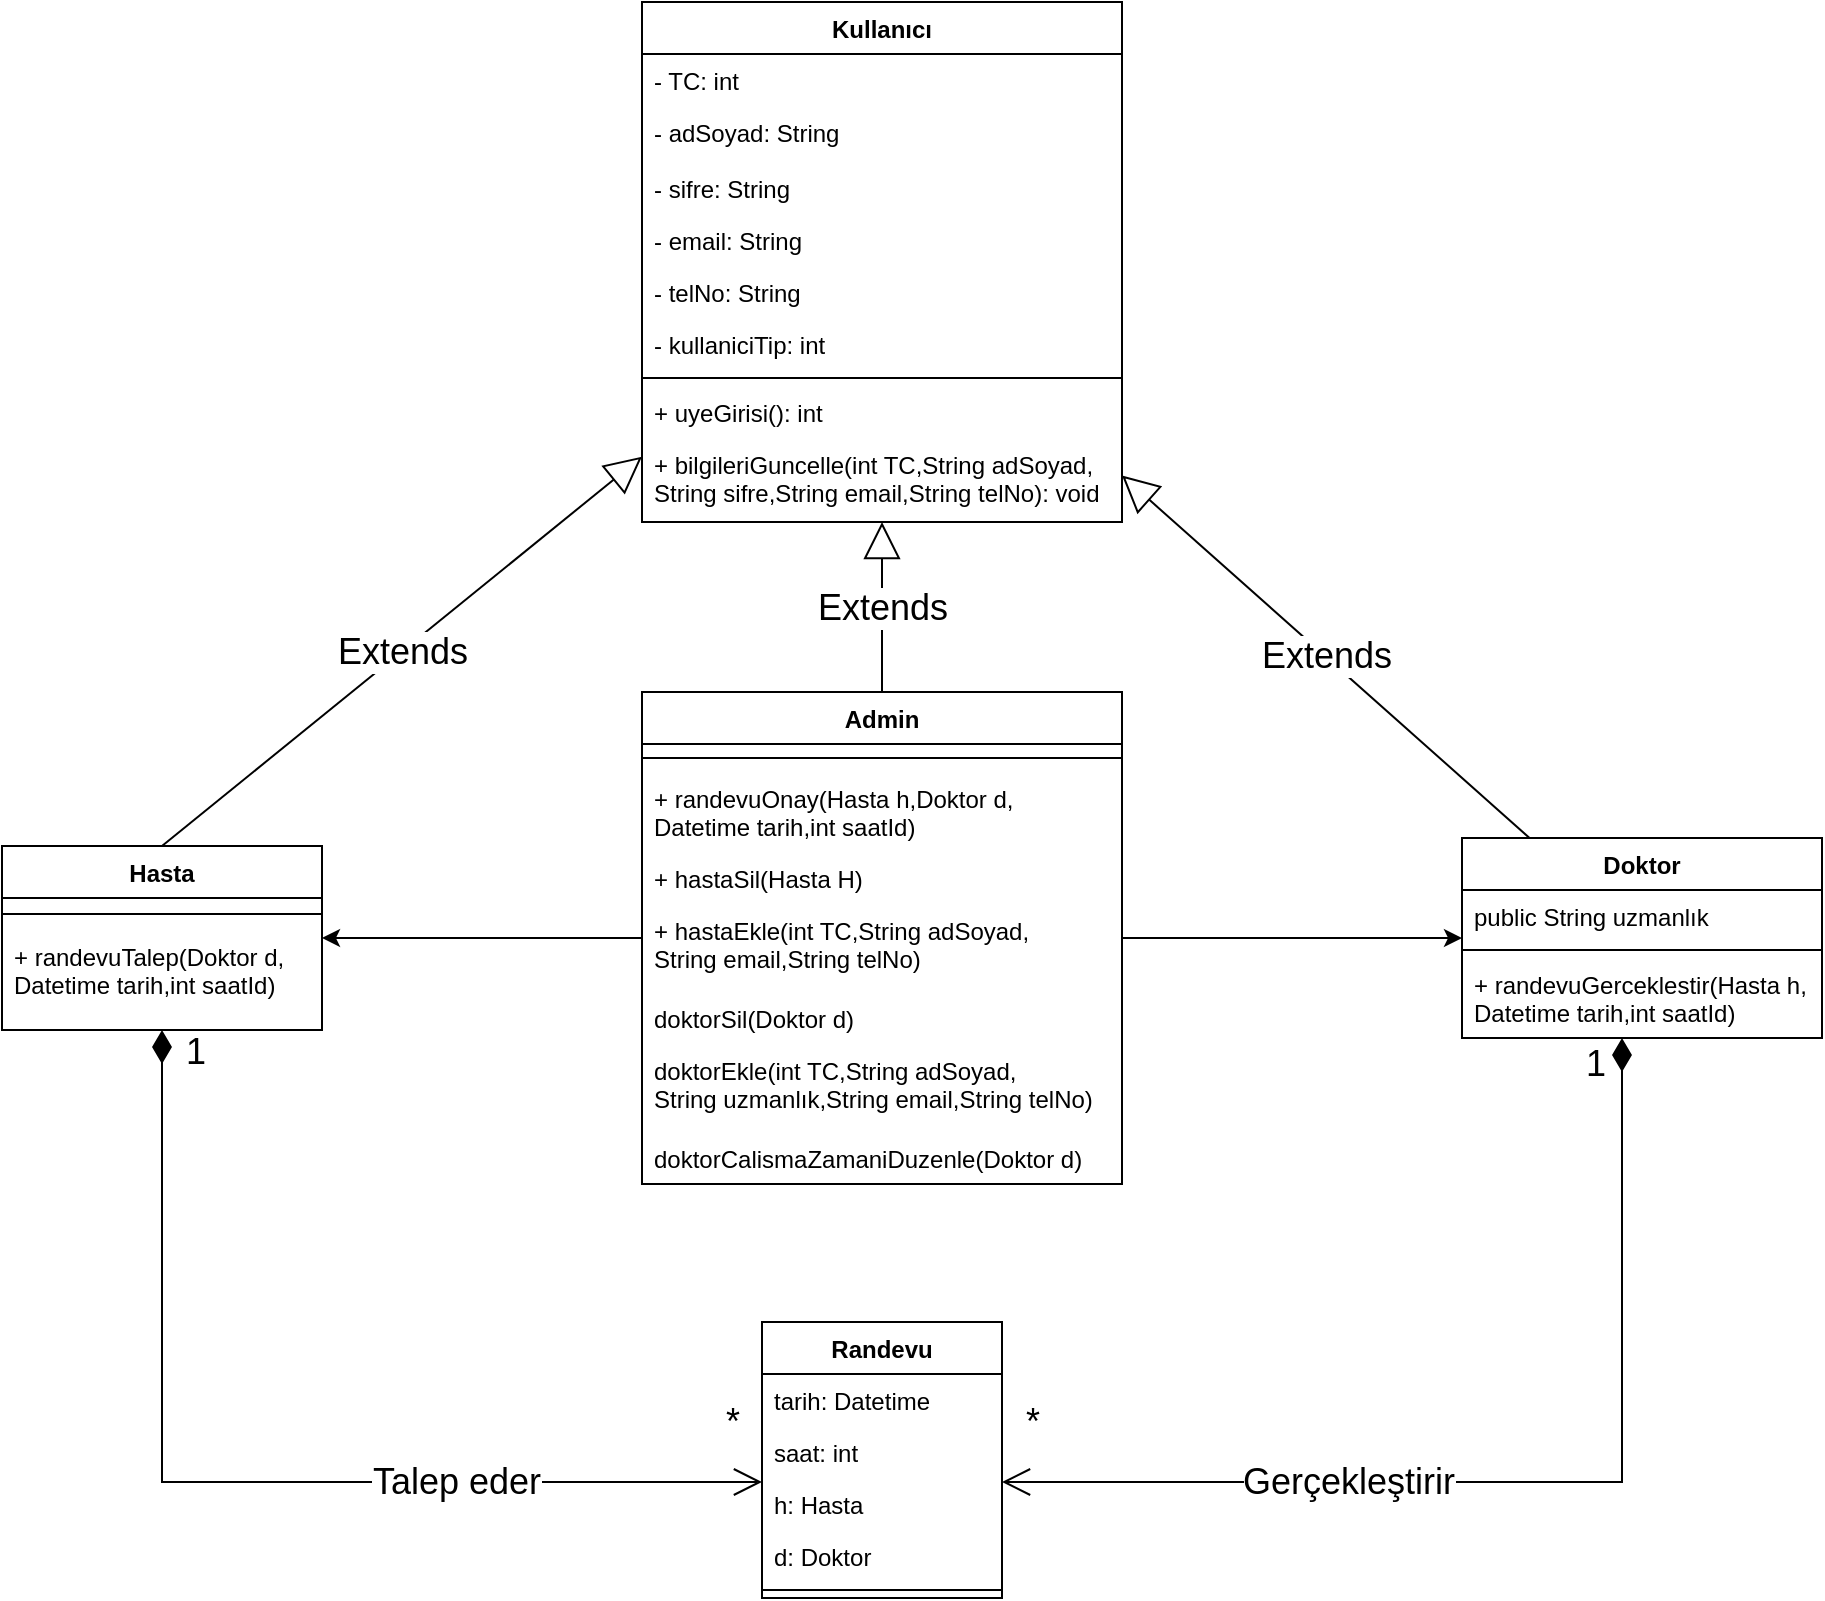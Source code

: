 <mxfile version="20.5.0" type="github">
  <diagram id="C5RBs43oDa-KdzZeNtuy" name="Page-1">
    <mxGraphModel dx="1245" dy="570" grid="1" gridSize="10" guides="1" tooltips="1" connect="1" arrows="1" fold="1" page="1" pageScale="1" pageWidth="827" pageHeight="1169" math="0" shadow="0">
      <root>
        <mxCell id="WIyWlLk6GJQsqaUBKTNV-0" />
        <mxCell id="WIyWlLk6GJQsqaUBKTNV-1" parent="WIyWlLk6GJQsqaUBKTNV-0" />
        <mxCell id="bEmsoelBq0z3LO-BxMiq-0" value="Kullanıcı" style="swimlane;fontStyle=1;align=center;verticalAlign=top;childLayout=stackLayout;horizontal=1;startSize=26;horizontalStack=0;resizeParent=1;resizeParentMax=0;resizeLast=0;collapsible=1;marginBottom=0;" parent="WIyWlLk6GJQsqaUBKTNV-1" vertex="1">
          <mxGeometry x="360" y="20" width="240" height="260" as="geometry" />
        </mxCell>
        <mxCell id="bEmsoelBq0z3LO-BxMiq-1" value="- TC: int" style="text;strokeColor=none;fillColor=none;align=left;verticalAlign=top;spacingLeft=4;spacingRight=4;overflow=hidden;rotatable=0;points=[[0,0.5],[1,0.5]];portConstraint=eastwest;" parent="bEmsoelBq0z3LO-BxMiq-0" vertex="1">
          <mxGeometry y="26" width="240" height="26" as="geometry" />
        </mxCell>
        <mxCell id="bEmsoelBq0z3LO-BxMiq-24" value="- adSoyad: String" style="text;strokeColor=none;fillColor=none;align=left;verticalAlign=top;spacingLeft=4;spacingRight=4;overflow=hidden;rotatable=0;points=[[0,0.5],[1,0.5]];portConstraint=eastwest;" parent="bEmsoelBq0z3LO-BxMiq-0" vertex="1">
          <mxGeometry y="52" width="240" height="28" as="geometry" />
        </mxCell>
        <mxCell id="bEmsoelBq0z3LO-BxMiq-25" value="- sifre: String" style="text;strokeColor=none;fillColor=none;align=left;verticalAlign=top;spacingLeft=4;spacingRight=4;overflow=hidden;rotatable=0;points=[[0,0.5],[1,0.5]];portConstraint=eastwest;" parent="bEmsoelBq0z3LO-BxMiq-0" vertex="1">
          <mxGeometry y="80" width="240" height="26" as="geometry" />
        </mxCell>
        <mxCell id="bEmsoelBq0z3LO-BxMiq-26" value="- email: String" style="text;strokeColor=none;fillColor=none;align=left;verticalAlign=top;spacingLeft=4;spacingRight=4;overflow=hidden;rotatable=0;points=[[0,0.5],[1,0.5]];portConstraint=eastwest;" parent="bEmsoelBq0z3LO-BxMiq-0" vertex="1">
          <mxGeometry y="106" width="240" height="26" as="geometry" />
        </mxCell>
        <mxCell id="bEmsoelBq0z3LO-BxMiq-28" value="- telNo: String" style="text;strokeColor=none;fillColor=none;align=left;verticalAlign=top;spacingLeft=4;spacingRight=4;overflow=hidden;rotatable=0;points=[[0,0.5],[1,0.5]];portConstraint=eastwest;" parent="bEmsoelBq0z3LO-BxMiq-0" vertex="1">
          <mxGeometry y="132" width="240" height="26" as="geometry" />
        </mxCell>
        <mxCell id="bEmsoelBq0z3LO-BxMiq-27" value="- kullaniciTip: int" style="text;strokeColor=none;fillColor=none;align=left;verticalAlign=top;spacingLeft=4;spacingRight=4;overflow=hidden;rotatable=0;points=[[0,0.5],[1,0.5]];portConstraint=eastwest;" parent="bEmsoelBq0z3LO-BxMiq-0" vertex="1">
          <mxGeometry y="158" width="240" height="26" as="geometry" />
        </mxCell>
        <mxCell id="bEmsoelBq0z3LO-BxMiq-2" value="" style="line;strokeWidth=1;fillColor=none;align=left;verticalAlign=middle;spacingTop=-1;spacingLeft=3;spacingRight=3;rotatable=0;labelPosition=right;points=[];portConstraint=eastwest;strokeColor=inherit;" parent="bEmsoelBq0z3LO-BxMiq-0" vertex="1">
          <mxGeometry y="184" width="240" height="8" as="geometry" />
        </mxCell>
        <mxCell id="bEmsoelBq0z3LO-BxMiq-3" value="+ uyeGirisi(): int" style="text;strokeColor=none;fillColor=none;align=left;verticalAlign=top;spacingLeft=4;spacingRight=4;overflow=hidden;rotatable=0;points=[[0,0.5],[1,0.5]];portConstraint=eastwest;" parent="bEmsoelBq0z3LO-BxMiq-0" vertex="1">
          <mxGeometry y="192" width="240" height="26" as="geometry" />
        </mxCell>
        <mxCell id="bEmsoelBq0z3LO-BxMiq-30" value="+ bilgileriGuncelle(int TC,String adSoyad,&#xa;String sifre,String email,String telNo): void" style="text;strokeColor=none;fillColor=none;align=left;verticalAlign=top;spacingLeft=4;spacingRight=4;overflow=hidden;rotatable=0;points=[[0,0.5],[1,0.5]];portConstraint=eastwest;" parent="bEmsoelBq0z3LO-BxMiq-0" vertex="1">
          <mxGeometry y="218" width="240" height="42" as="geometry" />
        </mxCell>
        <mxCell id="bEmsoelBq0z3LO-BxMiq-4" value="Admin" style="swimlane;fontStyle=1;align=center;verticalAlign=top;childLayout=stackLayout;horizontal=1;startSize=26;horizontalStack=0;resizeParent=1;resizeParentMax=0;resizeLast=0;collapsible=1;marginBottom=0;" parent="WIyWlLk6GJQsqaUBKTNV-1" vertex="1">
          <mxGeometry x="360" y="365" width="240" height="246" as="geometry" />
        </mxCell>
        <mxCell id="bEmsoelBq0z3LO-BxMiq-6" value="" style="line;strokeWidth=1;fillColor=none;align=left;verticalAlign=middle;spacingTop=-1;spacingLeft=3;spacingRight=3;rotatable=0;labelPosition=right;points=[];portConstraint=eastwest;strokeColor=inherit;" parent="bEmsoelBq0z3LO-BxMiq-4" vertex="1">
          <mxGeometry y="26" width="240" height="14" as="geometry" />
        </mxCell>
        <mxCell id="bEmsoelBq0z3LO-BxMiq-7" value="+ randevuOnay(Hasta h,Doktor d,&#xa;Datetime tarih,int saatId)" style="text;strokeColor=none;fillColor=none;align=left;verticalAlign=top;spacingLeft=4;spacingRight=4;overflow=hidden;rotatable=0;points=[[0,0.5],[1,0.5]];portConstraint=eastwest;" parent="bEmsoelBq0z3LO-BxMiq-4" vertex="1">
          <mxGeometry y="40" width="240" height="40" as="geometry" />
        </mxCell>
        <mxCell id="bEmsoelBq0z3LO-BxMiq-34" value="+ hastaSil(Hasta H)" style="text;strokeColor=none;fillColor=none;align=left;verticalAlign=top;spacingLeft=4;spacingRight=4;overflow=hidden;rotatable=0;points=[[0,0.5],[1,0.5]];portConstraint=eastwest;" parent="bEmsoelBq0z3LO-BxMiq-4" vertex="1">
          <mxGeometry y="80" width="240" height="26" as="geometry" />
        </mxCell>
        <mxCell id="u4J7B_VSAxUrDg4Sdjqu-1" value="+ hastaEkle(int TC,String adSoyad,&#xa;String email,String telNo)" style="text;strokeColor=none;fillColor=none;align=left;verticalAlign=top;spacingLeft=4;spacingRight=4;overflow=hidden;rotatable=0;points=[[0,0.5],[1,0.5]];portConstraint=eastwest;" vertex="1" parent="bEmsoelBq0z3LO-BxMiq-4">
          <mxGeometry y="106" width="240" height="44" as="geometry" />
        </mxCell>
        <mxCell id="bEmsoelBq0z3LO-BxMiq-36" value="doktorSil(Doktor d)" style="text;strokeColor=none;fillColor=none;align=left;verticalAlign=top;spacingLeft=4;spacingRight=4;overflow=hidden;rotatable=0;points=[[0,0.5],[1,0.5]];portConstraint=eastwest;" parent="bEmsoelBq0z3LO-BxMiq-4" vertex="1">
          <mxGeometry y="150" width="240" height="26" as="geometry" />
        </mxCell>
        <mxCell id="bEmsoelBq0z3LO-BxMiq-37" value="doktorEkle(int TC,String adSoyad,&#xa;String uzmanlık,String email,String telNo)" style="text;strokeColor=none;fillColor=none;align=left;verticalAlign=top;spacingLeft=4;spacingRight=4;overflow=hidden;rotatable=0;points=[[0,0.5],[1,0.5]];portConstraint=eastwest;" parent="bEmsoelBq0z3LO-BxMiq-4" vertex="1">
          <mxGeometry y="176" width="240" height="44" as="geometry" />
        </mxCell>
        <mxCell id="bEmsoelBq0z3LO-BxMiq-38" value="doktorCalismaZamaniDuzenle(Doktor d)" style="text;strokeColor=none;fillColor=none;align=left;verticalAlign=top;spacingLeft=4;spacingRight=4;overflow=hidden;rotatable=0;points=[[0,0.5],[1,0.5]];portConstraint=eastwest;" parent="bEmsoelBq0z3LO-BxMiq-4" vertex="1">
          <mxGeometry y="220" width="240" height="26" as="geometry" />
        </mxCell>
        <mxCell id="bEmsoelBq0z3LO-BxMiq-8" value="Hasta" style="swimlane;fontStyle=1;align=center;verticalAlign=top;childLayout=stackLayout;horizontal=1;startSize=26;horizontalStack=0;resizeParent=1;resizeParentMax=0;resizeLast=0;collapsible=1;marginBottom=0;" parent="WIyWlLk6GJQsqaUBKTNV-1" vertex="1">
          <mxGeometry x="40" y="442" width="160" height="92" as="geometry" />
        </mxCell>
        <mxCell id="bEmsoelBq0z3LO-BxMiq-10" value="" style="line;strokeWidth=1;fillColor=none;align=left;verticalAlign=middle;spacingTop=-1;spacingLeft=3;spacingRight=3;rotatable=0;labelPosition=right;points=[];portConstraint=eastwest;strokeColor=inherit;" parent="bEmsoelBq0z3LO-BxMiq-8" vertex="1">
          <mxGeometry y="26" width="160" height="16" as="geometry" />
        </mxCell>
        <mxCell id="bEmsoelBq0z3LO-BxMiq-11" value="+ randevuTalep(Doktor d,&#xa;Datetime tarih,int saatId)" style="text;strokeColor=none;fillColor=none;align=left;verticalAlign=top;spacingLeft=4;spacingRight=4;overflow=hidden;rotatable=0;points=[[0,0.5],[1,0.5]];portConstraint=eastwest;" parent="bEmsoelBq0z3LO-BxMiq-8" vertex="1">
          <mxGeometry y="42" width="160" height="50" as="geometry" />
        </mxCell>
        <mxCell id="bEmsoelBq0z3LO-BxMiq-12" value="Doktor" style="swimlane;fontStyle=1;align=center;verticalAlign=top;childLayout=stackLayout;horizontal=1;startSize=26;horizontalStack=0;resizeParent=1;resizeParentMax=0;resizeLast=0;collapsible=1;marginBottom=0;" parent="WIyWlLk6GJQsqaUBKTNV-1" vertex="1">
          <mxGeometry x="770" y="438" width="180" height="100" as="geometry" />
        </mxCell>
        <mxCell id="bEmsoelBq0z3LO-BxMiq-13" value="public String uzmanlık" style="text;strokeColor=none;fillColor=none;align=left;verticalAlign=top;spacingLeft=4;spacingRight=4;overflow=hidden;rotatable=0;points=[[0,0.5],[1,0.5]];portConstraint=eastwest;" parent="bEmsoelBq0z3LO-BxMiq-12" vertex="1">
          <mxGeometry y="26" width="180" height="26" as="geometry" />
        </mxCell>
        <mxCell id="bEmsoelBq0z3LO-BxMiq-14" value="" style="line;strokeWidth=1;fillColor=none;align=left;verticalAlign=middle;spacingTop=-1;spacingLeft=3;spacingRight=3;rotatable=0;labelPosition=right;points=[];portConstraint=eastwest;strokeColor=inherit;" parent="bEmsoelBq0z3LO-BxMiq-12" vertex="1">
          <mxGeometry y="52" width="180" height="8" as="geometry" />
        </mxCell>
        <mxCell id="bEmsoelBq0z3LO-BxMiq-15" value="+ randevuGerceklestir(Hasta h,&#xa;Datetime tarih,int saatId)" style="text;strokeColor=none;fillColor=none;align=left;verticalAlign=top;spacingLeft=4;spacingRight=4;overflow=hidden;rotatable=0;points=[[0,0.5],[1,0.5]];portConstraint=eastwest;" parent="bEmsoelBq0z3LO-BxMiq-12" vertex="1">
          <mxGeometry y="60" width="180" height="40" as="geometry" />
        </mxCell>
        <mxCell id="bEmsoelBq0z3LO-BxMiq-16" value="Randevu" style="swimlane;fontStyle=1;align=center;verticalAlign=top;childLayout=stackLayout;horizontal=1;startSize=26;horizontalStack=0;resizeParent=1;resizeParentMax=0;resizeLast=0;collapsible=1;marginBottom=0;" parent="WIyWlLk6GJQsqaUBKTNV-1" vertex="1">
          <mxGeometry x="420" y="680" width="120" height="138" as="geometry" />
        </mxCell>
        <mxCell id="bEmsoelBq0z3LO-BxMiq-17" value="tarih: Datetime" style="text;strokeColor=none;fillColor=none;align=left;verticalAlign=top;spacingLeft=4;spacingRight=4;overflow=hidden;rotatable=0;points=[[0,0.5],[1,0.5]];portConstraint=eastwest;" parent="bEmsoelBq0z3LO-BxMiq-16" vertex="1">
          <mxGeometry y="26" width="120" height="26" as="geometry" />
        </mxCell>
        <mxCell id="bEmsoelBq0z3LO-BxMiq-33" value="saat: int" style="text;strokeColor=none;fillColor=none;align=left;verticalAlign=top;spacingLeft=4;spacingRight=4;overflow=hidden;rotatable=0;points=[[0,0.5],[1,0.5]];portConstraint=eastwest;" parent="bEmsoelBq0z3LO-BxMiq-16" vertex="1">
          <mxGeometry y="52" width="120" height="26" as="geometry" />
        </mxCell>
        <mxCell id="bEmsoelBq0z3LO-BxMiq-31" value="h: Hasta" style="text;strokeColor=none;fillColor=none;align=left;verticalAlign=top;spacingLeft=4;spacingRight=4;overflow=hidden;rotatable=0;points=[[0,0.5],[1,0.5]];portConstraint=eastwest;" parent="bEmsoelBq0z3LO-BxMiq-16" vertex="1">
          <mxGeometry y="78" width="120" height="26" as="geometry" />
        </mxCell>
        <mxCell id="bEmsoelBq0z3LO-BxMiq-32" value="d: Doktor" style="text;strokeColor=none;fillColor=none;align=left;verticalAlign=top;spacingLeft=4;spacingRight=4;overflow=hidden;rotatable=0;points=[[0,0.5],[1,0.5]];portConstraint=eastwest;" parent="bEmsoelBq0z3LO-BxMiq-16" vertex="1">
          <mxGeometry y="104" width="120" height="26" as="geometry" />
        </mxCell>
        <mxCell id="bEmsoelBq0z3LO-BxMiq-18" value="" style="line;strokeWidth=1;fillColor=none;align=left;verticalAlign=middle;spacingTop=-1;spacingLeft=3;spacingRight=3;rotatable=0;labelPosition=right;points=[];portConstraint=eastwest;strokeColor=inherit;" parent="bEmsoelBq0z3LO-BxMiq-16" vertex="1">
          <mxGeometry y="130" width="120" height="8" as="geometry" />
        </mxCell>
        <mxCell id="bEmsoelBq0z3LO-BxMiq-39" value="&lt;font style=&quot;font-size: 18px;&quot;&gt;1&lt;/font&gt;" style="endArrow=open;html=1;endSize=12;startArrow=diamondThin;startSize=14;startFill=1;edgeStyle=orthogonalEdgeStyle;align=left;verticalAlign=bottom;rounded=0;" parent="WIyWlLk6GJQsqaUBKTNV-1" source="bEmsoelBq0z3LO-BxMiq-8" target="bEmsoelBq0z3LO-BxMiq-16" edge="1">
          <mxGeometry x="-0.906" y="10" relative="1" as="geometry">
            <mxPoint x="370" y="590" as="sourcePoint" />
            <mxPoint x="530" y="590" as="targetPoint" />
            <Array as="points">
              <mxPoint x="120" y="760" />
            </Array>
            <mxPoint as="offset" />
          </mxGeometry>
        </mxCell>
        <mxCell id="bEmsoelBq0z3LO-BxMiq-41" value="Talep eder" style="edgeLabel;html=1;align=center;verticalAlign=middle;resizable=0;points=[];fontSize=18;" parent="bEmsoelBq0z3LO-BxMiq-39" vertex="1" connectable="0">
          <mxGeometry x="0.258" relative="1" as="geometry">
            <mxPoint x="42" as="offset" />
          </mxGeometry>
        </mxCell>
        <mxCell id="bEmsoelBq0z3LO-BxMiq-40" value="*" style="text;html=1;align=center;verticalAlign=middle;resizable=0;points=[];autosize=1;strokeColor=none;fillColor=none;fontSize=18;" parent="WIyWlLk6GJQsqaUBKTNV-1" vertex="1">
          <mxGeometry x="390" y="710" width="30" height="40" as="geometry" />
        </mxCell>
        <mxCell id="bEmsoelBq0z3LO-BxMiq-42" value="1" style="endArrow=open;html=1;endSize=12;startArrow=diamondThin;startSize=14;startFill=1;edgeStyle=orthogonalEdgeStyle;align=left;verticalAlign=bottom;rounded=0;fontSize=18;" parent="WIyWlLk6GJQsqaUBKTNV-1" source="bEmsoelBq0z3LO-BxMiq-12" target="bEmsoelBq0z3LO-BxMiq-16" edge="1">
          <mxGeometry x="-0.9" y="-20" relative="1" as="geometry">
            <mxPoint x="720" y="670" as="sourcePoint" />
            <mxPoint x="880" y="670" as="targetPoint" />
            <Array as="points">
              <mxPoint x="850" y="760" />
            </Array>
            <mxPoint as="offset" />
          </mxGeometry>
        </mxCell>
        <mxCell id="bEmsoelBq0z3LO-BxMiq-44" value="Gerçekleştirir" style="edgeLabel;html=1;align=center;verticalAlign=middle;resizable=0;points=[];fontSize=18;" parent="bEmsoelBq0z3LO-BxMiq-42" vertex="1" connectable="0">
          <mxGeometry x="0.351" y="-1" relative="1" as="geometry">
            <mxPoint y="1" as="offset" />
          </mxGeometry>
        </mxCell>
        <mxCell id="bEmsoelBq0z3LO-BxMiq-43" value="*" style="text;html=1;align=center;verticalAlign=middle;resizable=0;points=[];autosize=1;strokeColor=none;fillColor=none;fontSize=18;" parent="WIyWlLk6GJQsqaUBKTNV-1" vertex="1">
          <mxGeometry x="540" y="710" width="30" height="40" as="geometry" />
        </mxCell>
        <mxCell id="bEmsoelBq0z3LO-BxMiq-45" value="Extends" style="endArrow=block;endSize=16;endFill=0;html=1;rounded=0;fontSize=18;" parent="WIyWlLk6GJQsqaUBKTNV-1" source="bEmsoelBq0z3LO-BxMiq-4" target="bEmsoelBq0z3LO-BxMiq-0" edge="1">
          <mxGeometry width="160" relative="1" as="geometry">
            <mxPoint x="80" y="290" as="sourcePoint" />
            <mxPoint x="240" y="290" as="targetPoint" />
          </mxGeometry>
        </mxCell>
        <mxCell id="bEmsoelBq0z3LO-BxMiq-46" value="Extends" style="endArrow=block;endSize=16;endFill=0;html=1;rounded=0;fontSize=18;exitX=0.5;exitY=0;exitDx=0;exitDy=0;" parent="WIyWlLk6GJQsqaUBKTNV-1" source="bEmsoelBq0z3LO-BxMiq-8" target="bEmsoelBq0z3LO-BxMiq-0" edge="1">
          <mxGeometry width="160" relative="1" as="geometry">
            <mxPoint x="110" y="330" as="sourcePoint" />
            <mxPoint x="270" y="330" as="targetPoint" />
          </mxGeometry>
        </mxCell>
        <mxCell id="bEmsoelBq0z3LO-BxMiq-47" value="Extends" style="endArrow=block;endSize=16;endFill=0;html=1;rounded=0;fontSize=18;" parent="WIyWlLk6GJQsqaUBKTNV-1" source="bEmsoelBq0z3LO-BxMiq-12" target="bEmsoelBq0z3LO-BxMiq-0" edge="1">
          <mxGeometry width="160" relative="1" as="geometry">
            <mxPoint x="350" y="330" as="sourcePoint" />
            <mxPoint x="420" y="300" as="targetPoint" />
          </mxGeometry>
        </mxCell>
        <mxCell id="bEmsoelBq0z3LO-BxMiq-53" style="edgeStyle=orthogonalEdgeStyle;rounded=0;orthogonalLoop=1;jettySize=auto;html=1;fontSize=18;" parent="WIyWlLk6GJQsqaUBKTNV-1" source="bEmsoelBq0z3LO-BxMiq-4" target="bEmsoelBq0z3LO-BxMiq-8" edge="1">
          <mxGeometry relative="1" as="geometry">
            <mxPoint x="320" y="480" as="sourcePoint" />
            <Array as="points" />
          </mxGeometry>
        </mxCell>
        <mxCell id="bEmsoelBq0z3LO-BxMiq-54" style="edgeStyle=orthogonalEdgeStyle;rounded=0;orthogonalLoop=1;jettySize=auto;html=1;fontSize=18;" parent="WIyWlLk6GJQsqaUBKTNV-1" source="bEmsoelBq0z3LO-BxMiq-4" target="bEmsoelBq0z3LO-BxMiq-12" edge="1">
          <mxGeometry relative="1" as="geometry" />
        </mxCell>
      </root>
    </mxGraphModel>
  </diagram>
</mxfile>
